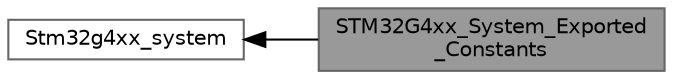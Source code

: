 digraph "STM32G4xx_System_Exported_Constants"
{
 // LATEX_PDF_SIZE
  bgcolor="transparent";
  edge [fontname=Helvetica,fontsize=10,labelfontname=Helvetica,labelfontsize=10];
  node [fontname=Helvetica,fontsize=10,shape=box,height=0.2,width=0.4];
  rankdir=LR;
  Node1 [label="STM32G4xx_System_Exported\l_Constants",height=0.2,width=0.4,color="gray40", fillcolor="grey60", style="filled", fontcolor="black",tooltip=" "];
  Node2 [label="Stm32g4xx_system",height=0.2,width=0.4,color="grey40", fillcolor="white", style="filled",URL="$group__stm32g4xx__system.html",tooltip=" "];
  Node2->Node1 [shape=plaintext, dir="back", style="solid"];
}

